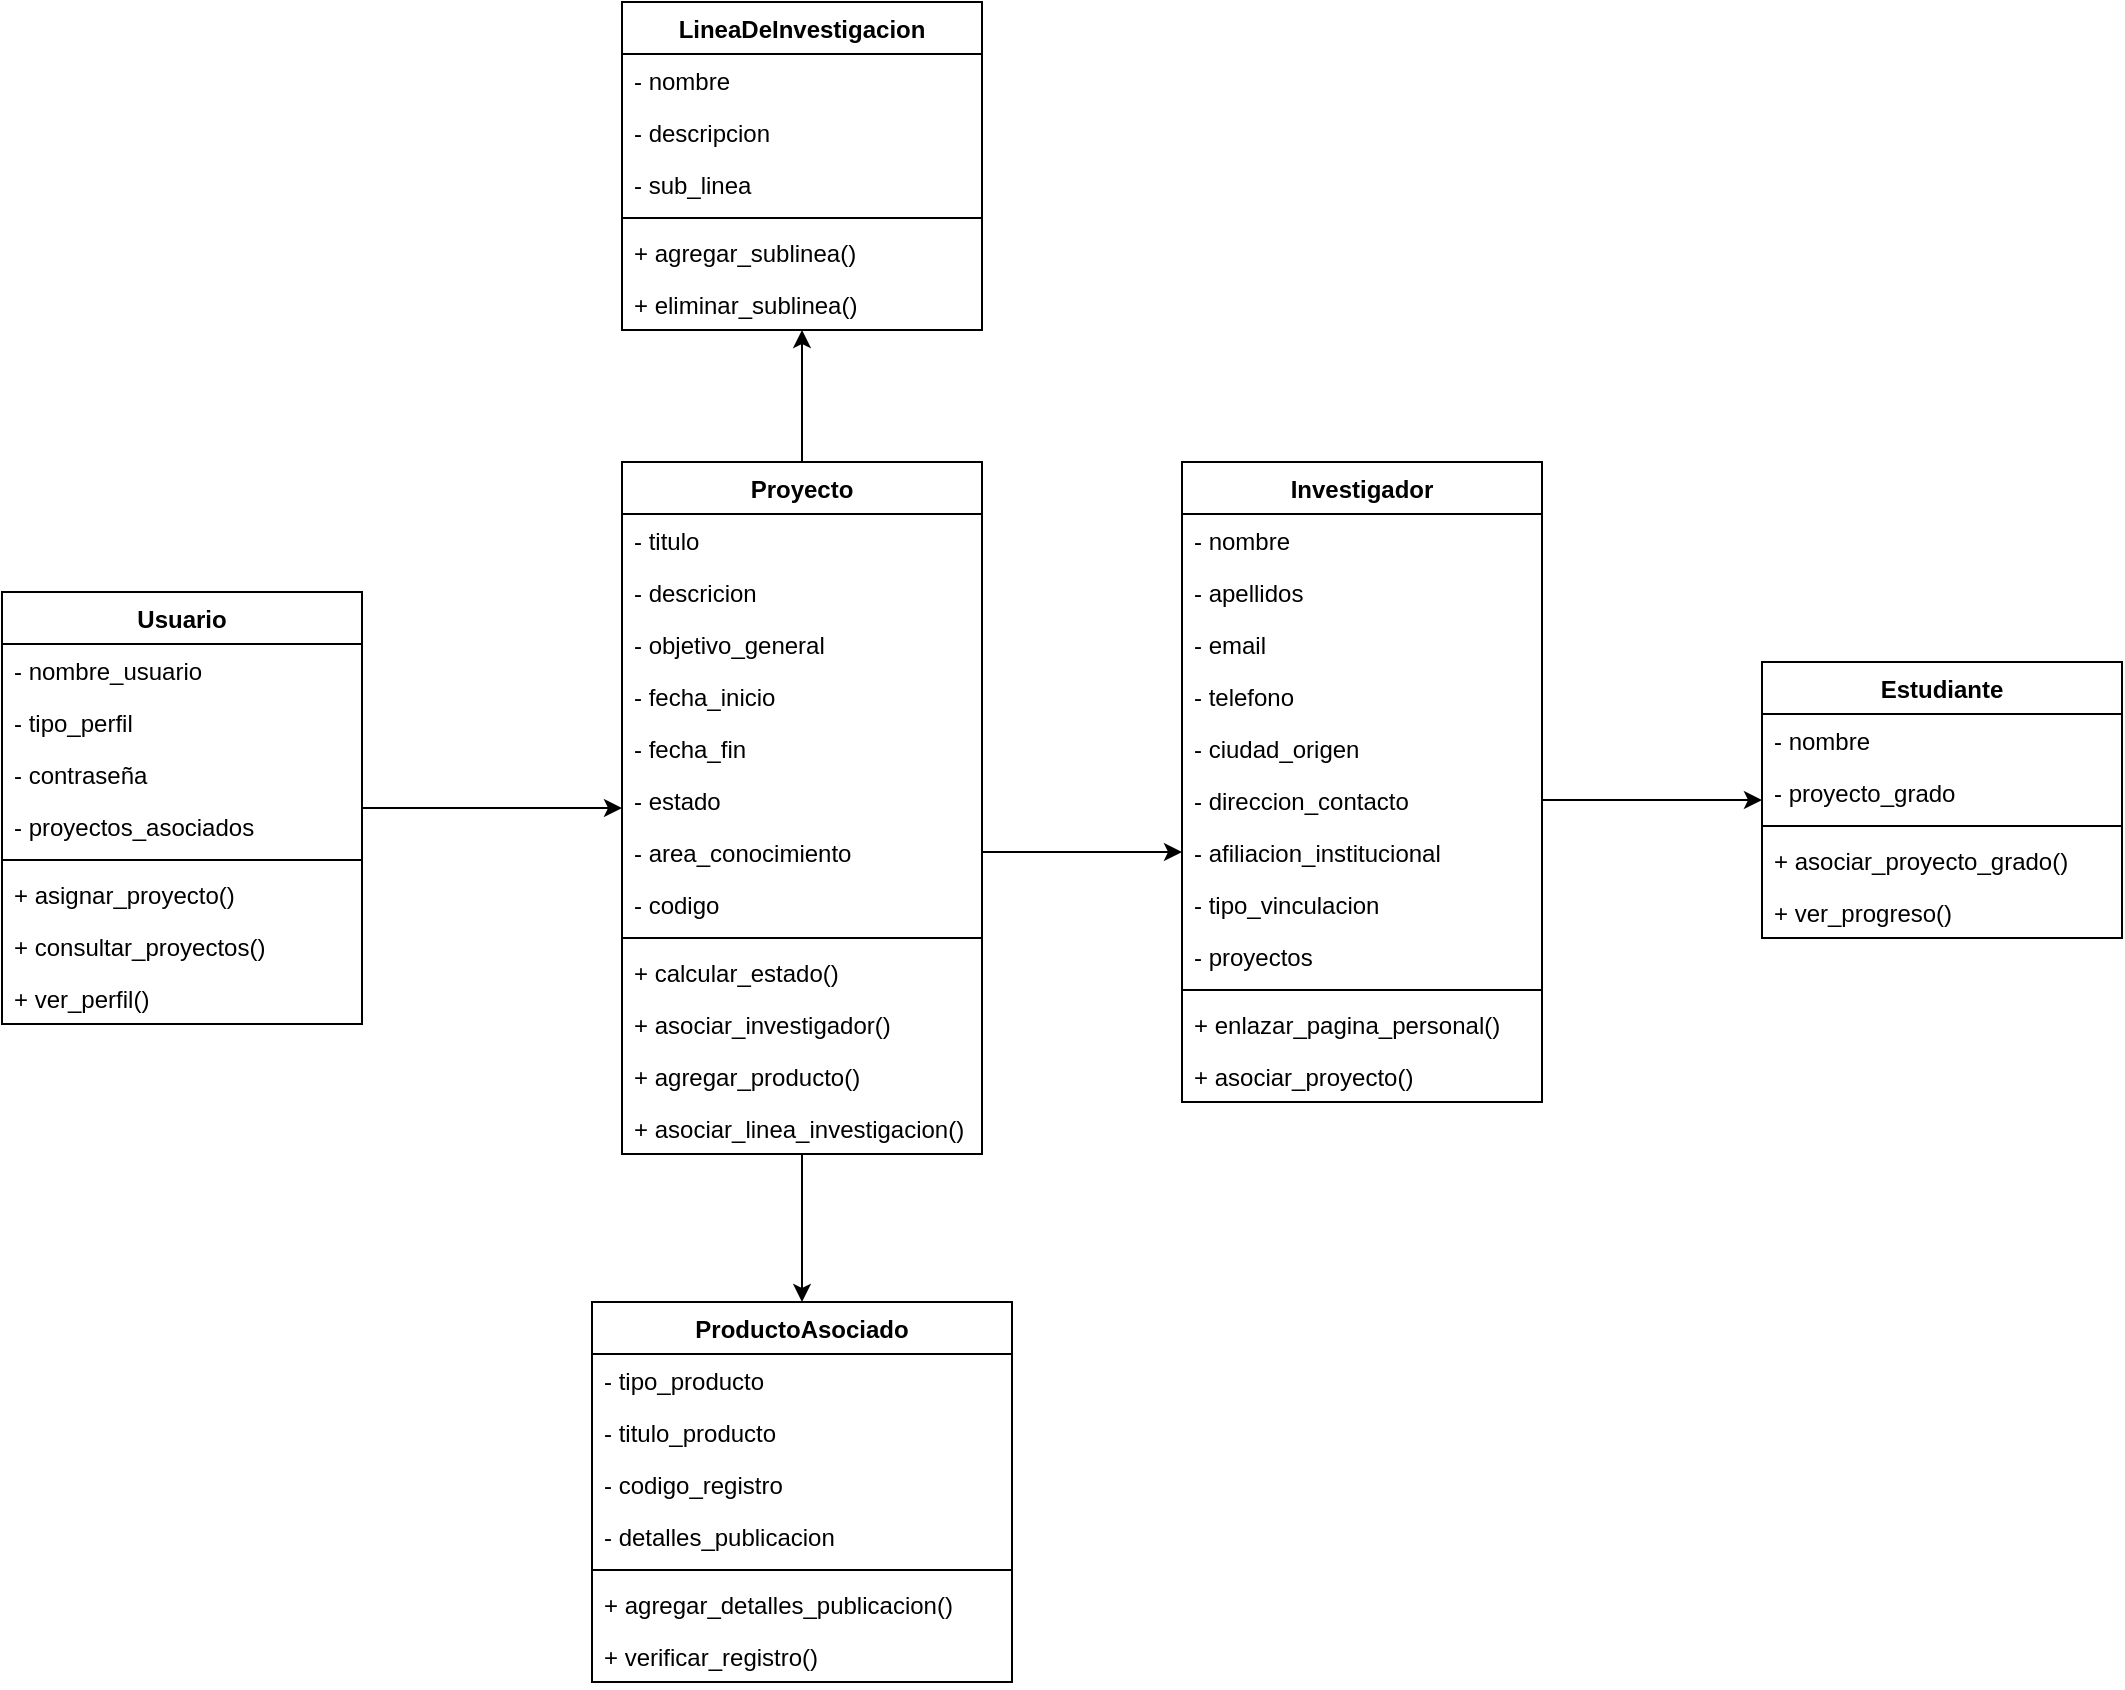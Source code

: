 <mxfile version="24.7.16">
  <diagram name="UML Class Diagram" id="Y2vAJN-O5OK9AiP_X3Wy">
    <mxGraphModel dx="1970" dy="1585" grid="1" gridSize="10" guides="1" tooltips="1" connect="1" arrows="1" fold="1" page="1" pageScale="1" pageWidth="850" pageHeight="1100" math="0" shadow="0">
      <root>
        <mxCell id="0" />
        <mxCell id="1" parent="0" />
        <mxCell id="5be8IQsDBdRIVzY11P5r-107" style="edgeStyle=orthogonalEdgeStyle;rounded=0;orthogonalLoop=1;jettySize=auto;html=1;" edge="1" parent="1" source="5be8IQsDBdRIVzY11P5r-27" target="5be8IQsDBdRIVzY11P5r-56">
          <mxGeometry relative="1" as="geometry" />
        </mxCell>
        <mxCell id="5be8IQsDBdRIVzY11P5r-27" value="Proyecto" style="swimlane;fontStyle=1;align=center;verticalAlign=top;childLayout=stackLayout;horizontal=1;startSize=26;horizontalStack=0;resizeParent=1;resizeParentMax=0;resizeLast=0;collapsible=1;marginBottom=0;whiteSpace=wrap;html=1;" vertex="1" parent="1">
          <mxGeometry x="300" y="-160" width="180" height="346" as="geometry" />
        </mxCell>
        <mxCell id="5be8IQsDBdRIVzY11P5r-28" value="- titulo" style="text;strokeColor=none;fillColor=none;align=left;verticalAlign=top;spacingLeft=4;spacingRight=4;overflow=hidden;rotatable=0;points=[[0,0.5],[1,0.5]];portConstraint=eastwest;whiteSpace=wrap;html=1;" vertex="1" parent="5be8IQsDBdRIVzY11P5r-27">
          <mxGeometry y="26" width="180" height="26" as="geometry" />
        </mxCell>
        <mxCell id="5be8IQsDBdRIVzY11P5r-31" value="- descricion" style="text;strokeColor=none;fillColor=none;align=left;verticalAlign=top;spacingLeft=4;spacingRight=4;overflow=hidden;rotatable=0;points=[[0,0.5],[1,0.5]];portConstraint=eastwest;whiteSpace=wrap;html=1;" vertex="1" parent="5be8IQsDBdRIVzY11P5r-27">
          <mxGeometry y="52" width="180" height="26" as="geometry" />
        </mxCell>
        <mxCell id="5be8IQsDBdRIVzY11P5r-32" value="- objetivo_general" style="text;strokeColor=none;fillColor=none;align=left;verticalAlign=top;spacingLeft=4;spacingRight=4;overflow=hidden;rotatable=0;points=[[0,0.5],[1,0.5]];portConstraint=eastwest;whiteSpace=wrap;html=1;" vertex="1" parent="5be8IQsDBdRIVzY11P5r-27">
          <mxGeometry y="78" width="180" height="26" as="geometry" />
        </mxCell>
        <mxCell id="5be8IQsDBdRIVzY11P5r-33" value="- fecha_inicio" style="text;strokeColor=none;fillColor=none;align=left;verticalAlign=top;spacingLeft=4;spacingRight=4;overflow=hidden;rotatable=0;points=[[0,0.5],[1,0.5]];portConstraint=eastwest;whiteSpace=wrap;html=1;" vertex="1" parent="5be8IQsDBdRIVzY11P5r-27">
          <mxGeometry y="104" width="180" height="26" as="geometry" />
        </mxCell>
        <mxCell id="5be8IQsDBdRIVzY11P5r-34" value="- fecha_fin" style="text;strokeColor=none;fillColor=none;align=left;verticalAlign=top;spacingLeft=4;spacingRight=4;overflow=hidden;rotatable=0;points=[[0,0.5],[1,0.5]];portConstraint=eastwest;whiteSpace=wrap;html=1;" vertex="1" parent="5be8IQsDBdRIVzY11P5r-27">
          <mxGeometry y="130" width="180" height="26" as="geometry" />
        </mxCell>
        <mxCell id="5be8IQsDBdRIVzY11P5r-35" value="- estado" style="text;strokeColor=none;fillColor=none;align=left;verticalAlign=top;spacingLeft=4;spacingRight=4;overflow=hidden;rotatable=0;points=[[0,0.5],[1,0.5]];portConstraint=eastwest;whiteSpace=wrap;html=1;" vertex="1" parent="5be8IQsDBdRIVzY11P5r-27">
          <mxGeometry y="156" width="180" height="26" as="geometry" />
        </mxCell>
        <mxCell id="5be8IQsDBdRIVzY11P5r-36" value="- area_conocimiento" style="text;strokeColor=none;fillColor=none;align=left;verticalAlign=top;spacingLeft=4;spacingRight=4;overflow=hidden;rotatable=0;points=[[0,0.5],[1,0.5]];portConstraint=eastwest;whiteSpace=wrap;html=1;" vertex="1" parent="5be8IQsDBdRIVzY11P5r-27">
          <mxGeometry y="182" width="180" height="26" as="geometry" />
        </mxCell>
        <mxCell id="5be8IQsDBdRIVzY11P5r-38" value="- codigo" style="text;strokeColor=none;fillColor=none;align=left;verticalAlign=top;spacingLeft=4;spacingRight=4;overflow=hidden;rotatable=0;points=[[0,0.5],[1,0.5]];portConstraint=eastwest;whiteSpace=wrap;html=1;" vertex="1" parent="5be8IQsDBdRIVzY11P5r-27">
          <mxGeometry y="208" width="180" height="26" as="geometry" />
        </mxCell>
        <mxCell id="5be8IQsDBdRIVzY11P5r-29" value="" style="line;strokeWidth=1;fillColor=none;align=left;verticalAlign=middle;spacingTop=-1;spacingLeft=3;spacingRight=3;rotatable=0;labelPosition=right;points=[];portConstraint=eastwest;strokeColor=inherit;" vertex="1" parent="5be8IQsDBdRIVzY11P5r-27">
          <mxGeometry y="234" width="180" height="8" as="geometry" />
        </mxCell>
        <mxCell id="5be8IQsDBdRIVzY11P5r-37" value="+ calcular_estado()" style="text;strokeColor=none;fillColor=none;align=left;verticalAlign=top;spacingLeft=4;spacingRight=4;overflow=hidden;rotatable=0;points=[[0,0.5],[1,0.5]];portConstraint=eastwest;whiteSpace=wrap;html=1;" vertex="1" parent="5be8IQsDBdRIVzY11P5r-27">
          <mxGeometry y="242" width="180" height="26" as="geometry" />
        </mxCell>
        <mxCell id="5be8IQsDBdRIVzY11P5r-30" value="+ asociar_investigador()" style="text;strokeColor=none;fillColor=none;align=left;verticalAlign=top;spacingLeft=4;spacingRight=4;overflow=hidden;rotatable=0;points=[[0,0.5],[1,0.5]];portConstraint=eastwest;whiteSpace=wrap;html=1;" vertex="1" parent="5be8IQsDBdRIVzY11P5r-27">
          <mxGeometry y="268" width="180" height="26" as="geometry" />
        </mxCell>
        <mxCell id="5be8IQsDBdRIVzY11P5r-39" value="+ agregar_producto()" style="text;strokeColor=none;fillColor=none;align=left;verticalAlign=top;spacingLeft=4;spacingRight=4;overflow=hidden;rotatable=0;points=[[0,0.5],[1,0.5]];portConstraint=eastwest;whiteSpace=wrap;html=1;" vertex="1" parent="5be8IQsDBdRIVzY11P5r-27">
          <mxGeometry y="294" width="180" height="26" as="geometry" />
        </mxCell>
        <mxCell id="5be8IQsDBdRIVzY11P5r-40" value="+ asociar_linea_investigacion()" style="text;strokeColor=none;fillColor=none;align=left;verticalAlign=top;spacingLeft=4;spacingRight=4;overflow=hidden;rotatable=0;points=[[0,0.5],[1,0.5]];portConstraint=eastwest;whiteSpace=wrap;html=1;" vertex="1" parent="5be8IQsDBdRIVzY11P5r-27">
          <mxGeometry y="320" width="180" height="26" as="geometry" />
        </mxCell>
        <mxCell id="5be8IQsDBdRIVzY11P5r-41" value="Investigador" style="swimlane;fontStyle=1;align=center;verticalAlign=top;childLayout=stackLayout;horizontal=1;startSize=26;horizontalStack=0;resizeParent=1;resizeParentMax=0;resizeLast=0;collapsible=1;marginBottom=0;whiteSpace=wrap;html=1;" vertex="1" parent="1">
          <mxGeometry x="580" y="-160" width="180" height="320" as="geometry" />
        </mxCell>
        <mxCell id="5be8IQsDBdRIVzY11P5r-42" value="- nombre" style="text;strokeColor=none;fillColor=none;align=left;verticalAlign=top;spacingLeft=4;spacingRight=4;overflow=hidden;rotatable=0;points=[[0,0.5],[1,0.5]];portConstraint=eastwest;whiteSpace=wrap;html=1;" vertex="1" parent="5be8IQsDBdRIVzY11P5r-41">
          <mxGeometry y="26" width="180" height="26" as="geometry" />
        </mxCell>
        <mxCell id="5be8IQsDBdRIVzY11P5r-43" value="- apellidos" style="text;strokeColor=none;fillColor=none;align=left;verticalAlign=top;spacingLeft=4;spacingRight=4;overflow=hidden;rotatable=0;points=[[0,0.5],[1,0.5]];portConstraint=eastwest;whiteSpace=wrap;html=1;" vertex="1" parent="5be8IQsDBdRIVzY11P5r-41">
          <mxGeometry y="52" width="180" height="26" as="geometry" />
        </mxCell>
        <mxCell id="5be8IQsDBdRIVzY11P5r-44" value="- email" style="text;strokeColor=none;fillColor=none;align=left;verticalAlign=top;spacingLeft=4;spacingRight=4;overflow=hidden;rotatable=0;points=[[0,0.5],[1,0.5]];portConstraint=eastwest;whiteSpace=wrap;html=1;" vertex="1" parent="5be8IQsDBdRIVzY11P5r-41">
          <mxGeometry y="78" width="180" height="26" as="geometry" />
        </mxCell>
        <mxCell id="5be8IQsDBdRIVzY11P5r-45" value="- telefono" style="text;strokeColor=none;fillColor=none;align=left;verticalAlign=top;spacingLeft=4;spacingRight=4;overflow=hidden;rotatable=0;points=[[0,0.5],[1,0.5]];portConstraint=eastwest;whiteSpace=wrap;html=1;" vertex="1" parent="5be8IQsDBdRIVzY11P5r-41">
          <mxGeometry y="104" width="180" height="26" as="geometry" />
        </mxCell>
        <mxCell id="5be8IQsDBdRIVzY11P5r-46" value="- ciudad_origen" style="text;strokeColor=none;fillColor=none;align=left;verticalAlign=top;spacingLeft=4;spacingRight=4;overflow=hidden;rotatable=0;points=[[0,0.5],[1,0.5]];portConstraint=eastwest;whiteSpace=wrap;html=1;" vertex="1" parent="5be8IQsDBdRIVzY11P5r-41">
          <mxGeometry y="130" width="180" height="26" as="geometry" />
        </mxCell>
        <mxCell id="5be8IQsDBdRIVzY11P5r-47" value="- direccion_contacto" style="text;strokeColor=none;fillColor=none;align=left;verticalAlign=top;spacingLeft=4;spacingRight=4;overflow=hidden;rotatable=0;points=[[0,0.5],[1,0.5]];portConstraint=eastwest;whiteSpace=wrap;html=1;" vertex="1" parent="5be8IQsDBdRIVzY11P5r-41">
          <mxGeometry y="156" width="180" height="26" as="geometry" />
        </mxCell>
        <mxCell id="5be8IQsDBdRIVzY11P5r-48" value="- afiliacion_institucional" style="text;strokeColor=none;fillColor=none;align=left;verticalAlign=top;spacingLeft=4;spacingRight=4;overflow=hidden;rotatable=0;points=[[0,0.5],[1,0.5]];portConstraint=eastwest;whiteSpace=wrap;html=1;" vertex="1" parent="5be8IQsDBdRIVzY11P5r-41">
          <mxGeometry y="182" width="180" height="26" as="geometry" />
        </mxCell>
        <mxCell id="5be8IQsDBdRIVzY11P5r-49" value="- tipo_vinculacion" style="text;strokeColor=none;fillColor=none;align=left;verticalAlign=top;spacingLeft=4;spacingRight=4;overflow=hidden;rotatable=0;points=[[0,0.5],[1,0.5]];portConstraint=eastwest;whiteSpace=wrap;html=1;" vertex="1" parent="5be8IQsDBdRIVzY11P5r-41">
          <mxGeometry y="208" width="180" height="26" as="geometry" />
        </mxCell>
        <mxCell id="5be8IQsDBdRIVzY11P5r-55" value="- proyectos" style="text;strokeColor=none;fillColor=none;align=left;verticalAlign=top;spacingLeft=4;spacingRight=4;overflow=hidden;rotatable=0;points=[[0,0.5],[1,0.5]];portConstraint=eastwest;whiteSpace=wrap;html=1;" vertex="1" parent="5be8IQsDBdRIVzY11P5r-41">
          <mxGeometry y="234" width="180" height="26" as="geometry" />
        </mxCell>
        <mxCell id="5be8IQsDBdRIVzY11P5r-50" value="" style="line;strokeWidth=1;fillColor=none;align=left;verticalAlign=middle;spacingTop=-1;spacingLeft=3;spacingRight=3;rotatable=0;labelPosition=right;points=[];portConstraint=eastwest;strokeColor=inherit;" vertex="1" parent="5be8IQsDBdRIVzY11P5r-41">
          <mxGeometry y="260" width="180" height="8" as="geometry" />
        </mxCell>
        <mxCell id="5be8IQsDBdRIVzY11P5r-51" value="+ enlazar_pagina_personal()" style="text;strokeColor=none;fillColor=none;align=left;verticalAlign=top;spacingLeft=4;spacingRight=4;overflow=hidden;rotatable=0;points=[[0,0.5],[1,0.5]];portConstraint=eastwest;whiteSpace=wrap;html=1;" vertex="1" parent="5be8IQsDBdRIVzY11P5r-41">
          <mxGeometry y="268" width="180" height="26" as="geometry" />
        </mxCell>
        <mxCell id="5be8IQsDBdRIVzY11P5r-52" value="+ asociar_proyecto()" style="text;strokeColor=none;fillColor=none;align=left;verticalAlign=top;spacingLeft=4;spacingRight=4;overflow=hidden;rotatable=0;points=[[0,0.5],[1,0.5]];portConstraint=eastwest;whiteSpace=wrap;html=1;" vertex="1" parent="5be8IQsDBdRIVzY11P5r-41">
          <mxGeometry y="294" width="180" height="26" as="geometry" />
        </mxCell>
        <mxCell id="5be8IQsDBdRIVzY11P5r-56" value="LineaDeInvestigacion" style="swimlane;fontStyle=1;align=center;verticalAlign=top;childLayout=stackLayout;horizontal=1;startSize=26;horizontalStack=0;resizeParent=1;resizeParentMax=0;resizeLast=0;collapsible=1;marginBottom=0;whiteSpace=wrap;html=1;" vertex="1" parent="1">
          <mxGeometry x="300" y="-390" width="180" height="164" as="geometry" />
        </mxCell>
        <mxCell id="5be8IQsDBdRIVzY11P5r-57" value="- nombre" style="text;strokeColor=none;fillColor=none;align=left;verticalAlign=top;spacingLeft=4;spacingRight=4;overflow=hidden;rotatable=0;points=[[0,0.5],[1,0.5]];portConstraint=eastwest;whiteSpace=wrap;html=1;" vertex="1" parent="5be8IQsDBdRIVzY11P5r-56">
          <mxGeometry y="26" width="180" height="26" as="geometry" />
        </mxCell>
        <mxCell id="5be8IQsDBdRIVzY11P5r-58" value="- descripcion" style="text;strokeColor=none;fillColor=none;align=left;verticalAlign=top;spacingLeft=4;spacingRight=4;overflow=hidden;rotatable=0;points=[[0,0.5],[1,0.5]];portConstraint=eastwest;whiteSpace=wrap;html=1;" vertex="1" parent="5be8IQsDBdRIVzY11P5r-56">
          <mxGeometry y="52" width="180" height="26" as="geometry" />
        </mxCell>
        <mxCell id="5be8IQsDBdRIVzY11P5r-59" value="- sub_linea" style="text;strokeColor=none;fillColor=none;align=left;verticalAlign=top;spacingLeft=4;spacingRight=4;overflow=hidden;rotatable=0;points=[[0,0.5],[1,0.5]];portConstraint=eastwest;whiteSpace=wrap;html=1;" vertex="1" parent="5be8IQsDBdRIVzY11P5r-56">
          <mxGeometry y="78" width="180" height="26" as="geometry" />
        </mxCell>
        <mxCell id="5be8IQsDBdRIVzY11P5r-66" value="" style="line;strokeWidth=1;fillColor=none;align=left;verticalAlign=middle;spacingTop=-1;spacingLeft=3;spacingRight=3;rotatable=0;labelPosition=right;points=[];portConstraint=eastwest;strokeColor=inherit;" vertex="1" parent="5be8IQsDBdRIVzY11P5r-56">
          <mxGeometry y="104" width="180" height="8" as="geometry" />
        </mxCell>
        <mxCell id="5be8IQsDBdRIVzY11P5r-67" value="+ agregar_sublinea()" style="text;strokeColor=none;fillColor=none;align=left;verticalAlign=top;spacingLeft=4;spacingRight=4;overflow=hidden;rotatable=0;points=[[0,0.5],[1,0.5]];portConstraint=eastwest;whiteSpace=wrap;html=1;" vertex="1" parent="5be8IQsDBdRIVzY11P5r-56">
          <mxGeometry y="112" width="180" height="26" as="geometry" />
        </mxCell>
        <mxCell id="5be8IQsDBdRIVzY11P5r-68" value="+ eliminar_sublinea()" style="text;strokeColor=none;fillColor=none;align=left;verticalAlign=top;spacingLeft=4;spacingRight=4;overflow=hidden;rotatable=0;points=[[0,0.5],[1,0.5]];portConstraint=eastwest;whiteSpace=wrap;html=1;" vertex="1" parent="5be8IQsDBdRIVzY11P5r-56">
          <mxGeometry y="138" width="180" height="26" as="geometry" />
        </mxCell>
        <mxCell id="5be8IQsDBdRIVzY11P5r-69" value="ProductoAsociado" style="swimlane;fontStyle=1;align=center;verticalAlign=top;childLayout=stackLayout;horizontal=1;startSize=26;horizontalStack=0;resizeParent=1;resizeParentMax=0;resizeLast=0;collapsible=1;marginBottom=0;whiteSpace=wrap;html=1;" vertex="1" parent="1">
          <mxGeometry x="285" y="260" width="210" height="190" as="geometry" />
        </mxCell>
        <mxCell id="5be8IQsDBdRIVzY11P5r-70" value="- tipo_producto" style="text;strokeColor=none;fillColor=none;align=left;verticalAlign=top;spacingLeft=4;spacingRight=4;overflow=hidden;rotatable=0;points=[[0,0.5],[1,0.5]];portConstraint=eastwest;whiteSpace=wrap;html=1;" vertex="1" parent="5be8IQsDBdRIVzY11P5r-69">
          <mxGeometry y="26" width="210" height="26" as="geometry" />
        </mxCell>
        <mxCell id="5be8IQsDBdRIVzY11P5r-71" value="- titulo_producto" style="text;strokeColor=none;fillColor=none;align=left;verticalAlign=top;spacingLeft=4;spacingRight=4;overflow=hidden;rotatable=0;points=[[0,0.5],[1,0.5]];portConstraint=eastwest;whiteSpace=wrap;html=1;" vertex="1" parent="5be8IQsDBdRIVzY11P5r-69">
          <mxGeometry y="52" width="210" height="26" as="geometry" />
        </mxCell>
        <mxCell id="5be8IQsDBdRIVzY11P5r-72" value="- codigo_registro" style="text;strokeColor=none;fillColor=none;align=left;verticalAlign=top;spacingLeft=4;spacingRight=4;overflow=hidden;rotatable=0;points=[[0,0.5],[1,0.5]];portConstraint=eastwest;whiteSpace=wrap;html=1;" vertex="1" parent="5be8IQsDBdRIVzY11P5r-69">
          <mxGeometry y="78" width="210" height="26" as="geometry" />
        </mxCell>
        <mxCell id="5be8IQsDBdRIVzY11P5r-73" value="- detalles_publicacion" style="text;strokeColor=none;fillColor=none;align=left;verticalAlign=top;spacingLeft=4;spacingRight=4;overflow=hidden;rotatable=0;points=[[0,0.5],[1,0.5]];portConstraint=eastwest;whiteSpace=wrap;html=1;" vertex="1" parent="5be8IQsDBdRIVzY11P5r-69">
          <mxGeometry y="104" width="210" height="26" as="geometry" />
        </mxCell>
        <mxCell id="5be8IQsDBdRIVzY11P5r-79" value="" style="line;strokeWidth=1;fillColor=none;align=left;verticalAlign=middle;spacingTop=-1;spacingLeft=3;spacingRight=3;rotatable=0;labelPosition=right;points=[];portConstraint=eastwest;strokeColor=inherit;" vertex="1" parent="5be8IQsDBdRIVzY11P5r-69">
          <mxGeometry y="130" width="210" height="8" as="geometry" />
        </mxCell>
        <mxCell id="5be8IQsDBdRIVzY11P5r-80" value="+ agregar_detalles_publicacion()" style="text;strokeColor=none;fillColor=none;align=left;verticalAlign=top;spacingLeft=4;spacingRight=4;overflow=hidden;rotatable=0;points=[[0,0.5],[1,0.5]];portConstraint=eastwest;whiteSpace=wrap;html=1;" vertex="1" parent="5be8IQsDBdRIVzY11P5r-69">
          <mxGeometry y="138" width="210" height="26" as="geometry" />
        </mxCell>
        <mxCell id="5be8IQsDBdRIVzY11P5r-81" value="+ verificar_registro()" style="text;strokeColor=none;fillColor=none;align=left;verticalAlign=top;spacingLeft=4;spacingRight=4;overflow=hidden;rotatable=0;points=[[0,0.5],[1,0.5]];portConstraint=eastwest;whiteSpace=wrap;html=1;" vertex="1" parent="5be8IQsDBdRIVzY11P5r-69">
          <mxGeometry y="164" width="210" height="26" as="geometry" />
        </mxCell>
        <mxCell id="5be8IQsDBdRIVzY11P5r-109" style="edgeStyle=orthogonalEdgeStyle;rounded=0;orthogonalLoop=1;jettySize=auto;html=1;" edge="1" parent="1" source="5be8IQsDBdRIVzY11P5r-82" target="5be8IQsDBdRIVzY11P5r-27">
          <mxGeometry relative="1" as="geometry" />
        </mxCell>
        <mxCell id="5be8IQsDBdRIVzY11P5r-82" value="Usuario" style="swimlane;fontStyle=1;align=center;verticalAlign=top;childLayout=stackLayout;horizontal=1;startSize=26;horizontalStack=0;resizeParent=1;resizeParentMax=0;resizeLast=0;collapsible=1;marginBottom=0;whiteSpace=wrap;html=1;" vertex="1" parent="1">
          <mxGeometry x="-10" y="-95" width="180" height="216" as="geometry" />
        </mxCell>
        <mxCell id="5be8IQsDBdRIVzY11P5r-83" value="- nombre_usuario" style="text;strokeColor=none;fillColor=none;align=left;verticalAlign=top;spacingLeft=4;spacingRight=4;overflow=hidden;rotatable=0;points=[[0,0.5],[1,0.5]];portConstraint=eastwest;whiteSpace=wrap;html=1;" vertex="1" parent="5be8IQsDBdRIVzY11P5r-82">
          <mxGeometry y="26" width="180" height="26" as="geometry" />
        </mxCell>
        <mxCell id="5be8IQsDBdRIVzY11P5r-84" value="- tipo_perfil" style="text;strokeColor=none;fillColor=none;align=left;verticalAlign=top;spacingLeft=4;spacingRight=4;overflow=hidden;rotatable=0;points=[[0,0.5],[1,0.5]];portConstraint=eastwest;whiteSpace=wrap;html=1;" vertex="1" parent="5be8IQsDBdRIVzY11P5r-82">
          <mxGeometry y="52" width="180" height="26" as="geometry" />
        </mxCell>
        <mxCell id="5be8IQsDBdRIVzY11P5r-85" value="- contraseña" style="text;strokeColor=none;fillColor=none;align=left;verticalAlign=top;spacingLeft=4;spacingRight=4;overflow=hidden;rotatable=0;points=[[0,0.5],[1,0.5]];portConstraint=eastwest;whiteSpace=wrap;html=1;" vertex="1" parent="5be8IQsDBdRIVzY11P5r-82">
          <mxGeometry y="78" width="180" height="26" as="geometry" />
        </mxCell>
        <mxCell id="5be8IQsDBdRIVzY11P5r-86" value="- proyectos_asociados" style="text;strokeColor=none;fillColor=none;align=left;verticalAlign=top;spacingLeft=4;spacingRight=4;overflow=hidden;rotatable=0;points=[[0,0.5],[1,0.5]];portConstraint=eastwest;whiteSpace=wrap;html=1;" vertex="1" parent="5be8IQsDBdRIVzY11P5r-82">
          <mxGeometry y="104" width="180" height="26" as="geometry" />
        </mxCell>
        <mxCell id="5be8IQsDBdRIVzY11P5r-92" value="" style="line;strokeWidth=1;fillColor=none;align=left;verticalAlign=middle;spacingTop=-1;spacingLeft=3;spacingRight=3;rotatable=0;labelPosition=right;points=[];portConstraint=eastwest;strokeColor=inherit;" vertex="1" parent="5be8IQsDBdRIVzY11P5r-82">
          <mxGeometry y="130" width="180" height="8" as="geometry" />
        </mxCell>
        <mxCell id="5be8IQsDBdRIVzY11P5r-93" value="+ asignar_proyecto()" style="text;strokeColor=none;fillColor=none;align=left;verticalAlign=top;spacingLeft=4;spacingRight=4;overflow=hidden;rotatable=0;points=[[0,0.5],[1,0.5]];portConstraint=eastwest;whiteSpace=wrap;html=1;" vertex="1" parent="5be8IQsDBdRIVzY11P5r-82">
          <mxGeometry y="138" width="180" height="26" as="geometry" />
        </mxCell>
        <mxCell id="5be8IQsDBdRIVzY11P5r-94" value="+ consultar_proyectos()" style="text;strokeColor=none;fillColor=none;align=left;verticalAlign=top;spacingLeft=4;spacingRight=4;overflow=hidden;rotatable=0;points=[[0,0.5],[1,0.5]];portConstraint=eastwest;whiteSpace=wrap;html=1;" vertex="1" parent="5be8IQsDBdRIVzY11P5r-82">
          <mxGeometry y="164" width="180" height="26" as="geometry" />
        </mxCell>
        <mxCell id="5be8IQsDBdRIVzY11P5r-95" value="+ ver_perfil()" style="text;strokeColor=none;fillColor=none;align=left;verticalAlign=top;spacingLeft=4;spacingRight=4;overflow=hidden;rotatable=0;points=[[0,0.5],[1,0.5]];portConstraint=eastwest;whiteSpace=wrap;html=1;" vertex="1" parent="5be8IQsDBdRIVzY11P5r-82">
          <mxGeometry y="190" width="180" height="26" as="geometry" />
        </mxCell>
        <mxCell id="5be8IQsDBdRIVzY11P5r-96" value="Estudiante" style="swimlane;fontStyle=1;align=center;verticalAlign=top;childLayout=stackLayout;horizontal=1;startSize=26;horizontalStack=0;resizeParent=1;resizeParentMax=0;resizeLast=0;collapsible=1;marginBottom=0;whiteSpace=wrap;html=1;" vertex="1" parent="1">
          <mxGeometry x="870" y="-60" width="180" height="138" as="geometry" />
        </mxCell>
        <mxCell id="5be8IQsDBdRIVzY11P5r-97" value="- nombre" style="text;strokeColor=none;fillColor=none;align=left;verticalAlign=top;spacingLeft=4;spacingRight=4;overflow=hidden;rotatable=0;points=[[0,0.5],[1,0.5]];portConstraint=eastwest;whiteSpace=wrap;html=1;" vertex="1" parent="5be8IQsDBdRIVzY11P5r-96">
          <mxGeometry y="26" width="180" height="26" as="geometry" />
        </mxCell>
        <mxCell id="5be8IQsDBdRIVzY11P5r-98" value="- proyecto_grado" style="text;strokeColor=none;fillColor=none;align=left;verticalAlign=top;spacingLeft=4;spacingRight=4;overflow=hidden;rotatable=0;points=[[0,0.5],[1,0.5]];portConstraint=eastwest;whiteSpace=wrap;html=1;" vertex="1" parent="5be8IQsDBdRIVzY11P5r-96">
          <mxGeometry y="52" width="180" height="26" as="geometry" />
        </mxCell>
        <mxCell id="5be8IQsDBdRIVzY11P5r-101" value="" style="line;strokeWidth=1;fillColor=none;align=left;verticalAlign=middle;spacingTop=-1;spacingLeft=3;spacingRight=3;rotatable=0;labelPosition=right;points=[];portConstraint=eastwest;strokeColor=inherit;" vertex="1" parent="5be8IQsDBdRIVzY11P5r-96">
          <mxGeometry y="78" width="180" height="8" as="geometry" />
        </mxCell>
        <mxCell id="5be8IQsDBdRIVzY11P5r-102" value="+ asociar_proyecto_grado()" style="text;strokeColor=none;fillColor=none;align=left;verticalAlign=top;spacingLeft=4;spacingRight=4;overflow=hidden;rotatable=0;points=[[0,0.5],[1,0.5]];portConstraint=eastwest;whiteSpace=wrap;html=1;" vertex="1" parent="5be8IQsDBdRIVzY11P5r-96">
          <mxGeometry y="86" width="180" height="26" as="geometry" />
        </mxCell>
        <mxCell id="5be8IQsDBdRIVzY11P5r-103" value="+ ver_progreso()" style="text;strokeColor=none;fillColor=none;align=left;verticalAlign=top;spacingLeft=4;spacingRight=4;overflow=hidden;rotatable=0;points=[[0,0.5],[1,0.5]];portConstraint=eastwest;whiteSpace=wrap;html=1;" vertex="1" parent="5be8IQsDBdRIVzY11P5r-96">
          <mxGeometry y="112" width="180" height="26" as="geometry" />
        </mxCell>
        <mxCell id="5be8IQsDBdRIVzY11P5r-105" value="" style="edgeStyle=orthogonalEdgeStyle;rounded=0;orthogonalLoop=1;jettySize=auto;html=1;entryX=0;entryY=0.5;entryDx=0;entryDy=0;" edge="1" parent="1" source="5be8IQsDBdRIVzY11P5r-36" target="5be8IQsDBdRIVzY11P5r-48">
          <mxGeometry relative="1" as="geometry" />
        </mxCell>
        <mxCell id="5be8IQsDBdRIVzY11P5r-106" style="edgeStyle=orthogonalEdgeStyle;rounded=0;orthogonalLoop=1;jettySize=auto;html=1;exitX=0.5;exitY=1;exitDx=0;exitDy=0;exitPerimeter=0;" edge="1" parent="1" source="5be8IQsDBdRIVzY11P5r-40" target="5be8IQsDBdRIVzY11P5r-69">
          <mxGeometry relative="1" as="geometry" />
        </mxCell>
        <mxCell id="5be8IQsDBdRIVzY11P5r-108" style="edgeStyle=orthogonalEdgeStyle;rounded=0;orthogonalLoop=1;jettySize=auto;html=1;" edge="1" parent="1" source="5be8IQsDBdRIVzY11P5r-47" target="5be8IQsDBdRIVzY11P5r-96">
          <mxGeometry relative="1" as="geometry" />
        </mxCell>
      </root>
    </mxGraphModel>
  </diagram>
</mxfile>
